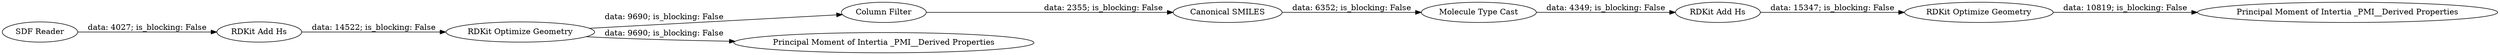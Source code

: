 digraph {
	"-5786292087144083048_42" [label="SDF Reader"]
	"-5786292087144083048_35" [label="RDKit Add Hs"]
	"-5786292087144083048_41" [label="Principal Moment of Intertia _PMI__Derived Properties"]
	"-5786292087144083048_36" [label="Canonical SMILES"]
	"-5786292087144083048_34" [label="RDKit Optimize Geometry"]
	"-5786292087144083048_39" [label="RDKit Optimize Geometry"]
	"-5786292087144083048_40" [label="Column Filter"]
	"-5786292087144083048_37" [label="Molecule Type Cast"]
	"-5786292087144083048_33" [label="Principal Moment of Intertia _PMI__Derived Properties"]
	"-5786292087144083048_38" [label="RDKit Add Hs"]
	"-5786292087144083048_40" -> "-5786292087144083048_36" [label="data: 2355; is_blocking: False"]
	"-5786292087144083048_42" -> "-5786292087144083048_35" [label="data: 4027; is_blocking: False"]
	"-5786292087144083048_37" -> "-5786292087144083048_38" [label="data: 4349; is_blocking: False"]
	"-5786292087144083048_34" -> "-5786292087144083048_33" [label="data: 9690; is_blocking: False"]
	"-5786292087144083048_38" -> "-5786292087144083048_39" [label="data: 15347; is_blocking: False"]
	"-5786292087144083048_39" -> "-5786292087144083048_41" [label="data: 10819; is_blocking: False"]
	"-5786292087144083048_36" -> "-5786292087144083048_37" [label="data: 6352; is_blocking: False"]
	"-5786292087144083048_34" -> "-5786292087144083048_40" [label="data: 9690; is_blocking: False"]
	"-5786292087144083048_35" -> "-5786292087144083048_34" [label="data: 14522; is_blocking: False"]
	rankdir=LR
}
